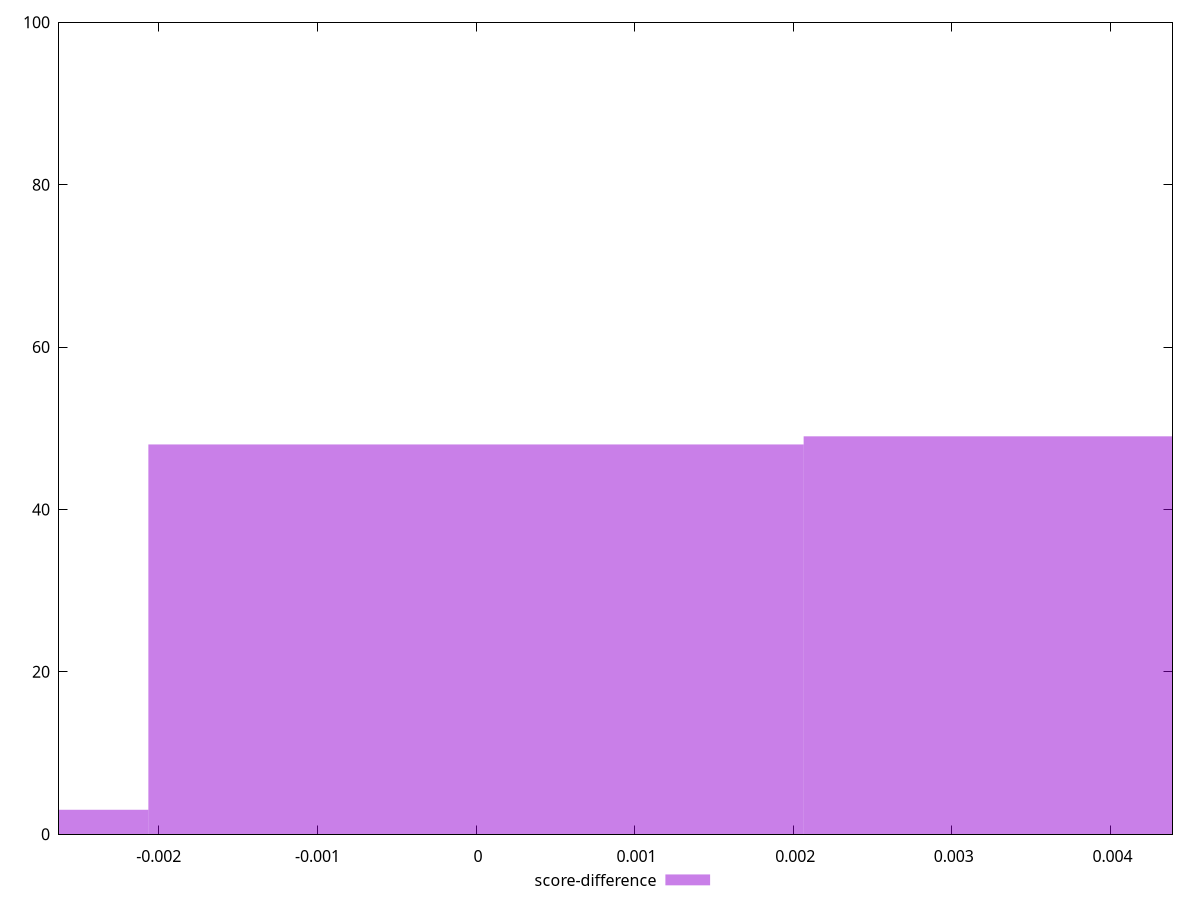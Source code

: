 reset

$scoreDifference <<EOF
0.00413145580166521 49
0 48
-0.00413145580166521 3
EOF

set key outside below
set boxwidth 0.00413145580166521
set xrange [-0.0026292150868368613:0.004391305074230717]
set yrange [0:100]
set trange [0:100]
set style fill transparent solid 0.5 noborder
set terminal svg size 640, 490 enhanced background rgb 'white'
set output "reprap/largest-contentful-paint/samples/pages+cached+noexternal+noimg/score-difference/histogram.svg"

plot $scoreDifference title "score-difference" with boxes

reset
